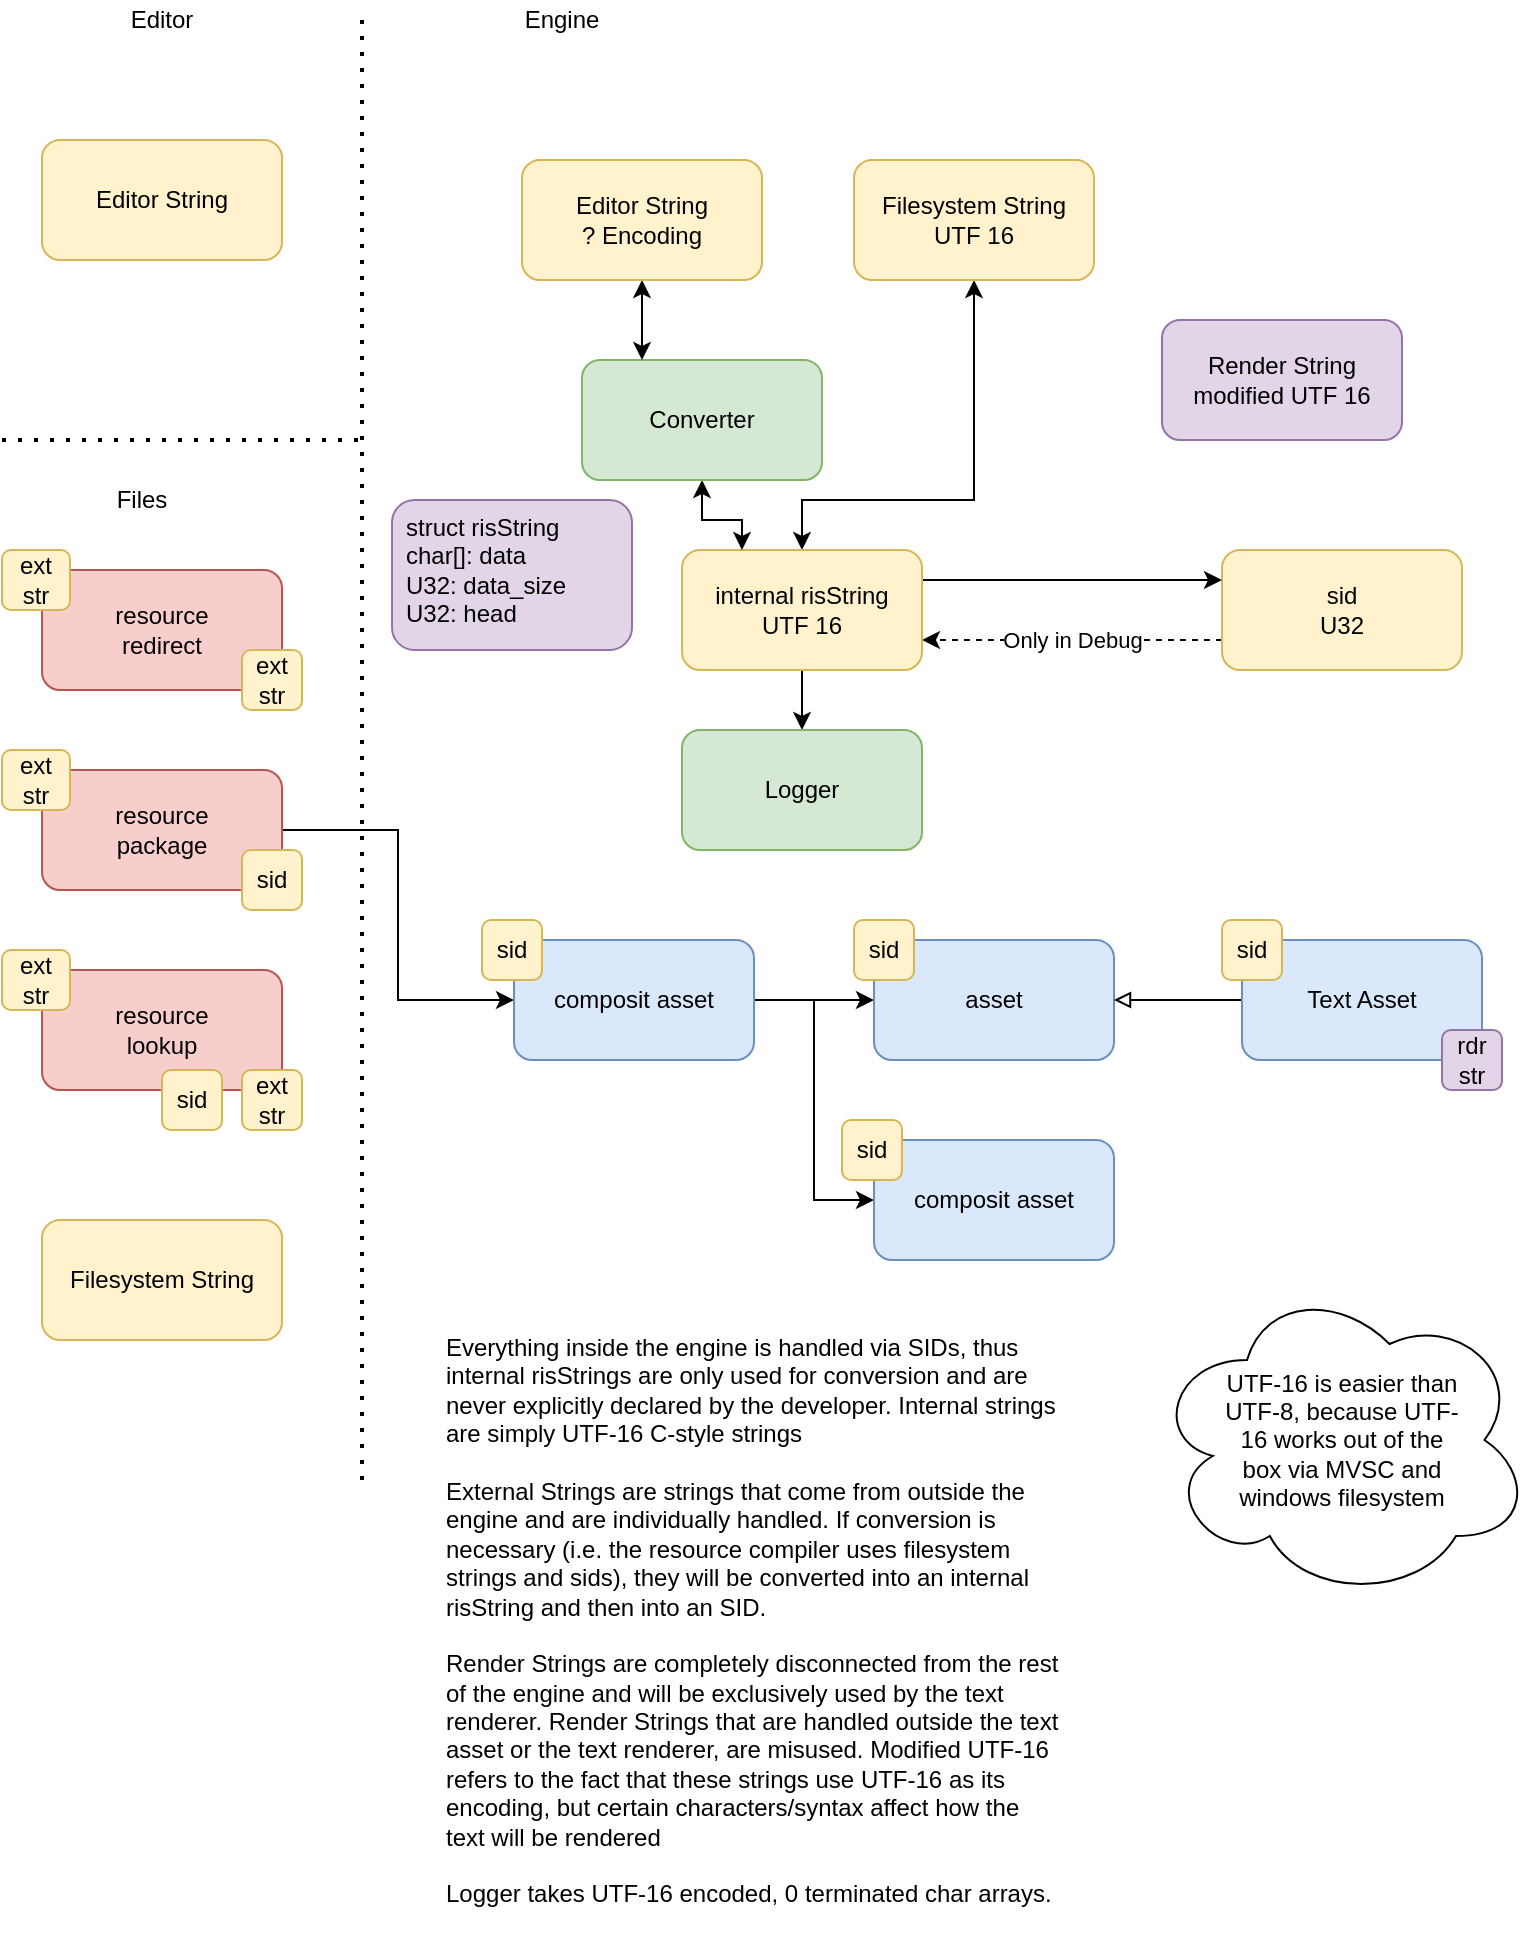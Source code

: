 <mxfile version="13.7.3" type="device"><diagram id="tbQMBiTWNtf-0TL_xggA" name="Seite-1"><mxGraphModel dx="1086" dy="806" grid="1" gridSize="10" guides="1" tooltips="1" connect="1" arrows="1" fold="1" page="1" pageScale="1" pageWidth="827" pageHeight="1169" math="0" shadow="0"><root><mxCell id="0"/><mxCell id="1" parent="0"/><mxCell id="GzkB-76CKPBpeFpw5FQi-34" value="Only in Debug" style="edgeStyle=orthogonalEdgeStyle;rounded=0;orthogonalLoop=1;jettySize=auto;html=1;entryX=1;entryY=0.75;entryDx=0;entryDy=0;startArrow=none;startFill=0;endArrow=classic;endFill=1;exitX=0;exitY=0.75;exitDx=0;exitDy=0;dashed=1;" parent="1" source="GzkB-76CKPBpeFpw5FQi-5" target="GzkB-76CKPBpeFpw5FQi-20" edge="1"><mxGeometry relative="1" as="geometry"/></mxCell><mxCell id="GzkB-76CKPBpeFpw5FQi-5" value="sid&lt;br&gt;U32" style="rounded=1;whiteSpace=wrap;html=1;fillColor=#fff2cc;strokeColor=#d6b656;" parent="1" vertex="1"><mxGeometry x="630" y="295" width="120" height="60" as="geometry"/></mxCell><mxCell id="GzkB-76CKPBpeFpw5FQi-6" value="" style="endArrow=none;dashed=1;html=1;dashPattern=1 3;strokeWidth=2;" parent="1" edge="1"><mxGeometry width="50" height="50" relative="1" as="geometry"><mxPoint x="200" y="760" as="sourcePoint"/><mxPoint x="200" y="30" as="targetPoint"/></mxGeometry></mxCell><mxCell id="GzkB-76CKPBpeFpw5FQi-7" value="Files" style="text;html=1;strokeColor=none;fillColor=none;align=center;verticalAlign=middle;whiteSpace=wrap;rounded=0;" parent="1" vertex="1"><mxGeometry x="30" y="260" width="120" height="20" as="geometry"/></mxCell><mxCell id="GzkB-76CKPBpeFpw5FQi-8" value="Engine" style="text;html=1;strokeColor=none;fillColor=none;align=center;verticalAlign=middle;whiteSpace=wrap;rounded=0;" parent="1" vertex="1"><mxGeometry x="240" y="20" width="120" height="20" as="geometry"/></mxCell><mxCell id="GzkB-76CKPBpeFpw5FQi-28" style="edgeStyle=orthogonalEdgeStyle;rounded=0;orthogonalLoop=1;jettySize=auto;html=1;entryX=0;entryY=0.5;entryDx=0;entryDy=0;" parent="1" source="GzkB-76CKPBpeFpw5FQi-11" target="GzkB-76CKPBpeFpw5FQi-12" edge="1"><mxGeometry relative="1" as="geometry"/></mxCell><mxCell id="GzkB-76CKPBpeFpw5FQi-11" value="resource&lt;br&gt;package" style="rounded=1;whiteSpace=wrap;html=1;fillColor=#f8cecc;strokeColor=#b85450;" parent="1" vertex="1"><mxGeometry x="40" y="405" width="120" height="60" as="geometry"/></mxCell><mxCell id="GzkB-76CKPBpeFpw5FQi-26" style="edgeStyle=orthogonalEdgeStyle;rounded=0;orthogonalLoop=1;jettySize=auto;html=1;" parent="1" source="GzkB-76CKPBpeFpw5FQi-12" target="GzkB-76CKPBpeFpw5FQi-15" edge="1"><mxGeometry relative="1" as="geometry"/></mxCell><mxCell id="GzkB-76CKPBpeFpw5FQi-27" style="edgeStyle=orthogonalEdgeStyle;rounded=0;orthogonalLoop=1;jettySize=auto;html=1;entryX=0;entryY=0.5;entryDx=0;entryDy=0;" parent="1" source="GzkB-76CKPBpeFpw5FQi-12" target="GzkB-76CKPBpeFpw5FQi-24" edge="1"><mxGeometry relative="1" as="geometry"/></mxCell><mxCell id="GzkB-76CKPBpeFpw5FQi-12" value="composit asset" style="rounded=1;whiteSpace=wrap;html=1;fillColor=#dae8fc;strokeColor=#6c8ebf;" parent="1" vertex="1"><mxGeometry x="276" y="490" width="120" height="60" as="geometry"/></mxCell><mxCell id="GzkB-76CKPBpeFpw5FQi-15" value="asset" style="rounded=1;whiteSpace=wrap;html=1;fillColor=#dae8fc;strokeColor=#6c8ebf;" parent="1" vertex="1"><mxGeometry x="456" y="490" width="120" height="60" as="geometry"/></mxCell><mxCell id="GzkB-76CKPBpeFpw5FQi-16" value="resource&lt;br&gt;lookup" style="rounded=1;whiteSpace=wrap;html=1;fillColor=#f8cecc;strokeColor=#b85450;" parent="1" vertex="1"><mxGeometry x="40" y="505" width="120" height="60" as="geometry"/></mxCell><mxCell id="GzkB-76CKPBpeFpw5FQi-17" value="resource&lt;br&gt;redirect" style="rounded=1;whiteSpace=wrap;html=1;fillColor=#f8cecc;strokeColor=#b85450;" parent="1" vertex="1"><mxGeometry x="40" y="305" width="120" height="60" as="geometry"/></mxCell><mxCell id="GzkB-76CKPBpeFpw5FQi-19" value="Filesystem String" style="rounded=1;whiteSpace=wrap;html=1;fillColor=#fff2cc;strokeColor=#d6b656;" parent="1" vertex="1"><mxGeometry x="40" y="630" width="120" height="60" as="geometry"/></mxCell><mxCell id="GzkB-76CKPBpeFpw5FQi-29" style="edgeStyle=orthogonalEdgeStyle;rounded=0;orthogonalLoop=1;jettySize=auto;html=1;exitX=1;exitY=0.25;exitDx=0;exitDy=0;entryX=0;entryY=0.25;entryDx=0;entryDy=0;" parent="1" source="GzkB-76CKPBpeFpw5FQi-20" target="GzkB-76CKPBpeFpw5FQi-5" edge="1"><mxGeometry relative="1" as="geometry"/></mxCell><mxCell id="8rdP2t9C688r94EMZfT0-4" style="edgeStyle=orthogonalEdgeStyle;rounded=0;orthogonalLoop=1;jettySize=auto;html=1;" parent="1" source="GzkB-76CKPBpeFpw5FQi-20" target="8rdP2t9C688r94EMZfT0-2" edge="1"><mxGeometry relative="1" as="geometry"/></mxCell><mxCell id="2W-pf--kvdg0Xf2Z1lzS-2" style="edgeStyle=orthogonalEdgeStyle;rounded=0;orthogonalLoop=1;jettySize=auto;html=1;entryX=0.5;entryY=1;entryDx=0;entryDy=0;startArrow=classic;startFill=1;" edge="1" parent="1" source="GzkB-76CKPBpeFpw5FQi-20" target="GzkB-76CKPBpeFpw5FQi-52"><mxGeometry relative="1" as="geometry"><Array as="points"><mxPoint x="420" y="270"/><mxPoint x="506" y="270"/></Array></mxGeometry></mxCell><mxCell id="GzkB-76CKPBpeFpw5FQi-20" value="internal risString&lt;br&gt;UTF 16" style="rounded=1;whiteSpace=wrap;html=1;fillColor=#fff2cc;strokeColor=#d6b656;" parent="1" vertex="1"><mxGeometry x="360" y="295" width="120" height="60" as="geometry"/></mxCell><mxCell id="GzkB-76CKPBpeFpw5FQi-22" value="sid" style="rounded=1;whiteSpace=wrap;html=1;fillColor=#fff2cc;strokeColor=#d6b656;" parent="1" vertex="1"><mxGeometry x="446" y="480" width="30" height="30" as="geometry"/></mxCell><mxCell id="GzkB-76CKPBpeFpw5FQi-23" value="sid" style="rounded=1;whiteSpace=wrap;html=1;fillColor=#fff2cc;strokeColor=#d6b656;" parent="1" vertex="1"><mxGeometry x="260" y="480" width="30" height="30" as="geometry"/></mxCell><mxCell id="GzkB-76CKPBpeFpw5FQi-24" value="composit asset" style="rounded=1;whiteSpace=wrap;html=1;fillColor=#dae8fc;strokeColor=#6c8ebf;" parent="1" vertex="1"><mxGeometry x="456" y="590" width="120" height="60" as="geometry"/></mxCell><mxCell id="GzkB-76CKPBpeFpw5FQi-25" value="sid" style="rounded=1;whiteSpace=wrap;html=1;fillColor=#fff2cc;strokeColor=#d6b656;" parent="1" vertex="1"><mxGeometry x="440" y="580" width="30" height="30" as="geometry"/></mxCell><mxCell id="GzkB-76CKPBpeFpw5FQi-35" value="ext&lt;br&gt;str" style="rounded=1;whiteSpace=wrap;html=1;fillColor=#fff2cc;strokeColor=#d6b656;" parent="1" vertex="1"><mxGeometry x="20" y="295" width="34" height="30" as="geometry"/></mxCell><mxCell id="GzkB-76CKPBpeFpw5FQi-36" value="ext&lt;br&gt;str" style="rounded=1;whiteSpace=wrap;html=1;fillColor=#fff2cc;strokeColor=#d6b656;" parent="1" vertex="1"><mxGeometry x="20" y="395" width="34" height="30" as="geometry"/></mxCell><mxCell id="GzkB-76CKPBpeFpw5FQi-37" value="ext&lt;br&gt;str" style="rounded=1;whiteSpace=wrap;html=1;fillColor=#fff2cc;strokeColor=#d6b656;" parent="1" vertex="1"><mxGeometry x="20" y="495" width="34" height="30" as="geometry"/></mxCell><mxCell id="GzkB-76CKPBpeFpw5FQi-38" value="ext&lt;br&gt;str" style="rounded=1;whiteSpace=wrap;html=1;fillColor=#fff2cc;strokeColor=#d6b656;" parent="1" vertex="1"><mxGeometry x="140" y="345" width="30" height="30" as="geometry"/></mxCell><mxCell id="GzkB-76CKPBpeFpw5FQi-39" value="sid" style="rounded=1;whiteSpace=wrap;html=1;fillColor=#fff2cc;strokeColor=#d6b656;" parent="1" vertex="1"><mxGeometry x="140" y="445" width="30" height="30" as="geometry"/></mxCell><mxCell id="GzkB-76CKPBpeFpw5FQi-40" value="sid" style="rounded=1;whiteSpace=wrap;html=1;fillColor=#fff2cc;strokeColor=#d6b656;" parent="1" vertex="1"><mxGeometry x="100" y="555" width="30" height="30" as="geometry"/></mxCell><mxCell id="GzkB-76CKPBpeFpw5FQi-41" value="ext&lt;br&gt;str" style="rounded=1;whiteSpace=wrap;html=1;fillColor=#fff2cc;strokeColor=#d6b656;" parent="1" vertex="1"><mxGeometry x="140" y="555" width="30" height="30" as="geometry"/></mxCell><mxCell id="GzkB-76CKPBpeFpw5FQi-42" value="" style="endArrow=none;dashed=1;html=1;dashPattern=1 3;strokeWidth=2;" parent="1" edge="1"><mxGeometry width="50" height="50" relative="1" as="geometry"><mxPoint x="20" y="240" as="sourcePoint"/><mxPoint x="200" y="240" as="targetPoint"/></mxGeometry></mxCell><mxCell id="GzkB-76CKPBpeFpw5FQi-43" value="Editor" style="text;html=1;strokeColor=none;fillColor=none;align=center;verticalAlign=middle;whiteSpace=wrap;rounded=0;" parent="1" vertex="1"><mxGeometry x="40" y="20" width="120" height="20" as="geometry"/></mxCell><mxCell id="GzkB-76CKPBpeFpw5FQi-46" value="Editor String" style="rounded=1;whiteSpace=wrap;html=1;fillColor=#fff2cc;strokeColor=#d6b656;" parent="1" vertex="1"><mxGeometry x="40" y="90" width="120" height="60" as="geometry"/></mxCell><mxCell id="2W-pf--kvdg0Xf2Z1lzS-3" style="edgeStyle=orthogonalEdgeStyle;rounded=0;orthogonalLoop=1;jettySize=auto;html=1;entryX=0.25;entryY=0;entryDx=0;entryDy=0;startArrow=classic;startFill=1;" edge="1" parent="1" source="GzkB-76CKPBpeFpw5FQi-47" target="GzkB-76CKPBpeFpw5FQi-20"><mxGeometry relative="1" as="geometry"/></mxCell><mxCell id="GzkB-76CKPBpeFpw5FQi-47" value="Converter" style="rounded=1;whiteSpace=wrap;html=1;fillColor=#d5e8d4;strokeColor=#82b366;" parent="1" vertex="1"><mxGeometry x="310" y="200" width="120" height="60" as="geometry"/></mxCell><mxCell id="GzkB-76CKPBpeFpw5FQi-54" style="edgeStyle=orthogonalEdgeStyle;rounded=0;orthogonalLoop=1;jettySize=auto;html=1;entryX=0.25;entryY=0;entryDx=0;entryDy=0;startArrow=classic;startFill=1;endArrow=classic;endFill=1;" parent="1" source="GzkB-76CKPBpeFpw5FQi-51" target="GzkB-76CKPBpeFpw5FQi-47" edge="1"><mxGeometry relative="1" as="geometry"/></mxCell><mxCell id="GzkB-76CKPBpeFpw5FQi-51" value="Editor String&lt;br&gt;? Encoding" style="rounded=1;whiteSpace=wrap;html=1;fillColor=#fff2cc;strokeColor=#d6b656;" parent="1" vertex="1"><mxGeometry x="280" y="100" width="120" height="60" as="geometry"/></mxCell><mxCell id="GzkB-76CKPBpeFpw5FQi-52" value="Filesystem String&lt;br&gt;UTF 16" style="rounded=1;whiteSpace=wrap;html=1;fillColor=#fff2cc;strokeColor=#d6b656;" parent="1" vertex="1"><mxGeometry x="446" y="100" width="120" height="60" as="geometry"/></mxCell><mxCell id="GzkB-76CKPBpeFpw5FQi-56" value="Everything inside the engine is handled via SIDs, thus internal risStrings are only used for conversion and are never explicitly declared by the developer. Internal strings are simply UTF-16 C-style strings&lt;br&gt;&lt;br&gt;External Strings are strings that come from outside the engine and are individually handled. If conversion is necessary (i.e. the resource compiler uses filesystem strings and sids), they will be converted into an internal risString and then into an SID.&lt;br&gt;&lt;br&gt;Render Strings are completely disconnected from the rest of the engine and will be exclusively used by the text renderer. Render Strings that are handled outside the text asset or the text renderer, are misused. Modified UTF-16 refers to the fact that these strings use UTF-16 as its encoding, but certain characters/syntax affect how the text will be rendered&lt;br&gt;&lt;br&gt;Logger takes UTF-16 encoded, 0 terminated char arrays." style="text;html=1;strokeColor=none;fillColor=none;align=left;verticalAlign=top;whiteSpace=wrap;rounded=0;" parent="1" vertex="1"><mxGeometry x="240" y="680" width="310" height="310" as="geometry"/></mxCell><mxCell id="GzkB-76CKPBpeFpw5FQi-59" style="edgeStyle=orthogonalEdgeStyle;rounded=0;orthogonalLoop=1;jettySize=auto;html=1;entryX=1;entryY=0.5;entryDx=0;entryDy=0;startArrow=none;startFill=0;endArrow=block;endFill=0;" parent="1" source="GzkB-76CKPBpeFpw5FQi-57" target="GzkB-76CKPBpeFpw5FQi-15" edge="1"><mxGeometry relative="1" as="geometry"/></mxCell><mxCell id="GzkB-76CKPBpeFpw5FQi-57" value="Text Asset" style="rounded=1;whiteSpace=wrap;html=1;fillColor=#dae8fc;strokeColor=#6c8ebf;" parent="1" vertex="1"><mxGeometry x="640" y="490" width="120" height="60" as="geometry"/></mxCell><mxCell id="GzkB-76CKPBpeFpw5FQi-58" value="sid" style="rounded=1;whiteSpace=wrap;html=1;fillColor=#fff2cc;strokeColor=#d6b656;" parent="1" vertex="1"><mxGeometry x="630" y="480" width="30" height="30" as="geometry"/></mxCell><mxCell id="GzkB-76CKPBpeFpw5FQi-60" value="Render String&lt;br&gt;modified UTF 16" style="rounded=1;whiteSpace=wrap;html=1;fillColor=#e1d5e7;strokeColor=#9673a6;" parent="1" vertex="1"><mxGeometry x="600" y="180" width="120" height="60" as="geometry"/></mxCell><mxCell id="GzkB-76CKPBpeFpw5FQi-61" value="rdr&lt;br&gt;str" style="rounded=1;whiteSpace=wrap;html=1;fillColor=#e1d5e7;strokeColor=#9673a6;" parent="1" vertex="1"><mxGeometry x="740" y="535" width="30" height="30" as="geometry"/></mxCell><mxCell id="8rdP2t9C688r94EMZfT0-2" value="Logger" style="rounded=1;whiteSpace=wrap;html=1;fillColor=#d5e8d4;strokeColor=#82b366;" parent="1" vertex="1"><mxGeometry x="360" y="385" width="120" height="60" as="geometry"/></mxCell><mxCell id="8rdP2t9C688r94EMZfT0-5" value="struct risString&lt;br&gt;char[]: data&lt;br&gt;U32: data_size&lt;br&gt;U32: head" style="rounded=1;whiteSpace=wrap;html=1;fillColor=#e1d5e7;strokeColor=#9673a6;verticalAlign=top;align=left;spacingLeft=5;" parent="1" vertex="1"><mxGeometry x="215" y="270" width="120" height="75" as="geometry"/></mxCell><mxCell id="2W-pf--kvdg0Xf2Z1lzS-1" value="UTF-16 is easier than UTF-8, because UTF-16 works out of the box via MVSC and windows filesystem" style="ellipse;shape=cloud;whiteSpace=wrap;html=1;spacing=36;" vertex="1" parent="1"><mxGeometry x="595" y="660" width="190" height="160" as="geometry"/></mxCell></root></mxGraphModel></diagram></mxfile>